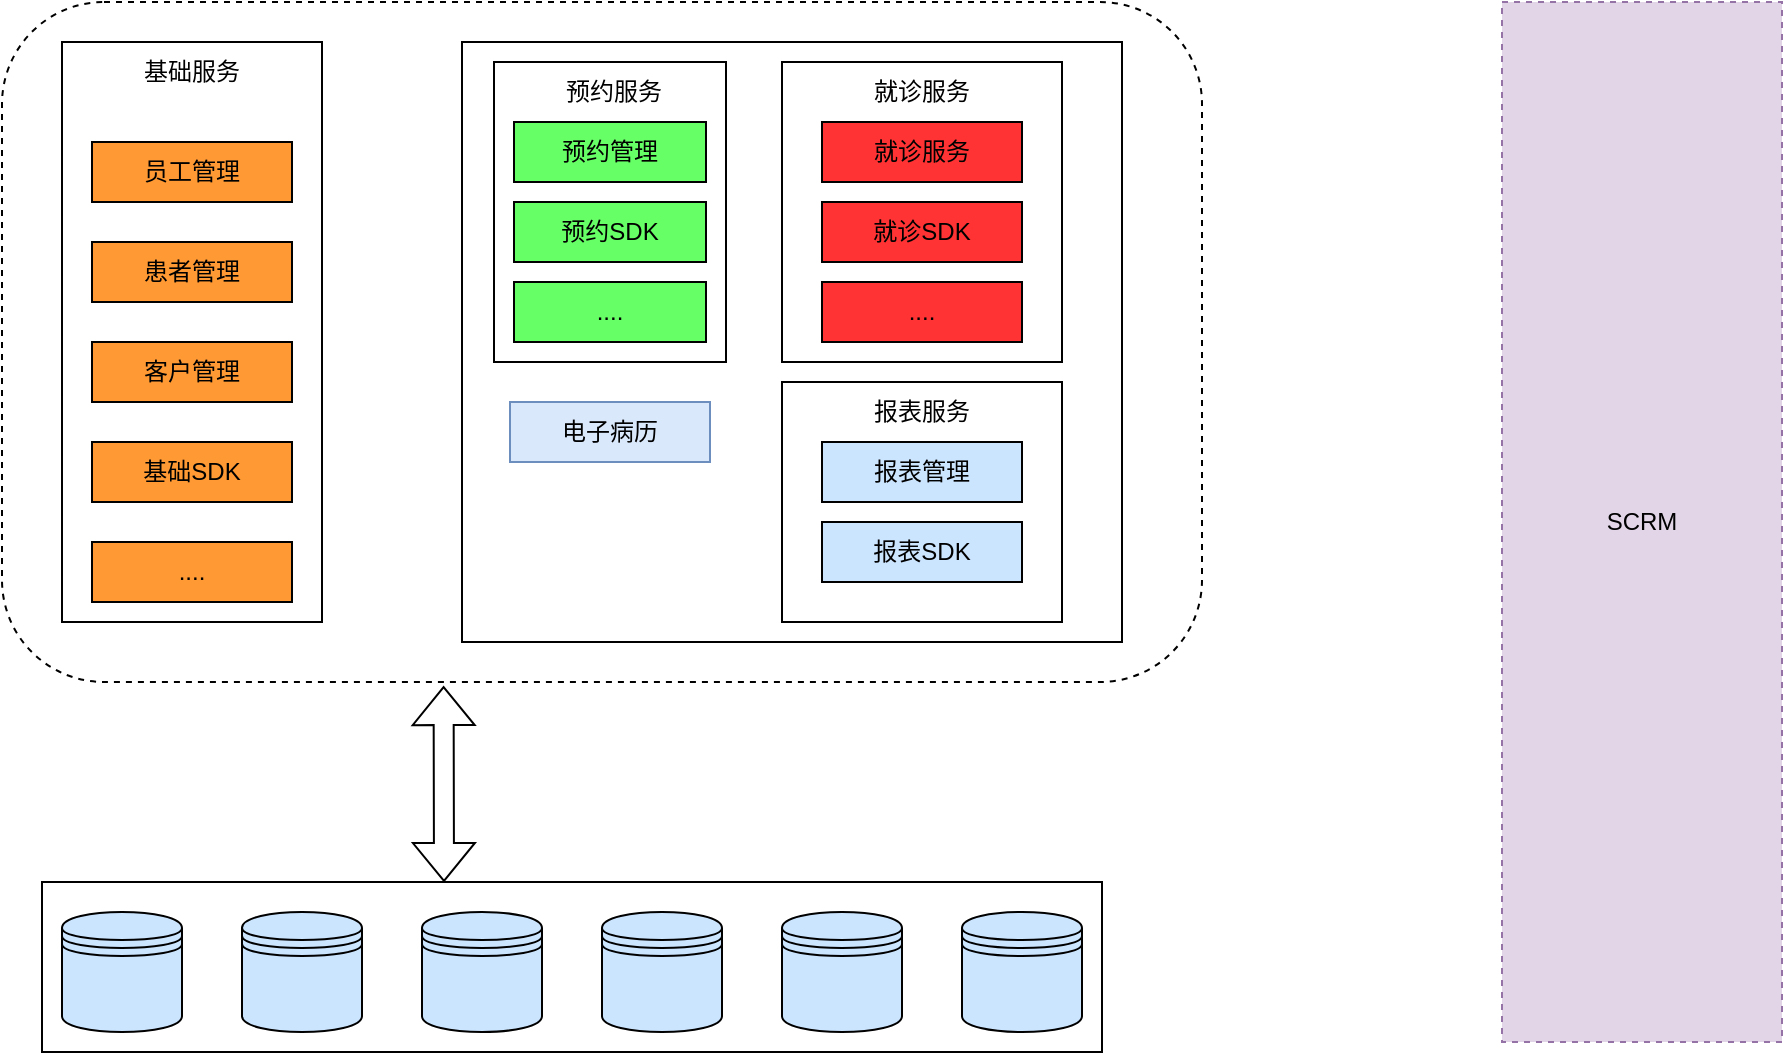 <mxfile version="15.8.3" type="github">
  <diagram id="b4rZfem3DLPub3dzyKSS" name="第 1 页">
    <mxGraphModel dx="1422" dy="772" grid="1" gridSize="10" guides="1" tooltips="1" connect="1" arrows="1" fold="1" page="1" pageScale="1" pageWidth="827" pageHeight="1169" math="0" shadow="0">
      <root>
        <mxCell id="0" />
        <mxCell id="1" parent="0" />
        <mxCell id="OFuD6E3bf-asGs5xN1KW-40" value="" style="rounded=1;whiteSpace=wrap;html=1;fillColor=#FFFFFF;dashed=1;" vertex="1" parent="1">
          <mxGeometry x="120" y="160" width="600" height="340" as="geometry" />
        </mxCell>
        <mxCell id="OFuD6E3bf-asGs5xN1KW-10" value="" style="group" vertex="1" connectable="0" parent="1">
          <mxGeometry x="150" y="180" width="130" height="290" as="geometry" />
        </mxCell>
        <mxCell id="OFuD6E3bf-asGs5xN1KW-6" value="" style="rounded=0;whiteSpace=wrap;html=1;" vertex="1" parent="OFuD6E3bf-asGs5xN1KW-10">
          <mxGeometry width="130" height="290" as="geometry" />
        </mxCell>
        <mxCell id="OFuD6E3bf-asGs5xN1KW-2" value="员工管理" style="rounded=0;whiteSpace=wrap;html=1;fillColor=#FF9933;" vertex="1" parent="OFuD6E3bf-asGs5xN1KW-10">
          <mxGeometry x="15" y="50" width="100" height="30" as="geometry" />
        </mxCell>
        <mxCell id="OFuD6E3bf-asGs5xN1KW-3" value="患者管理" style="rounded=0;whiteSpace=wrap;html=1;fillColor=#FF9933;" vertex="1" parent="OFuD6E3bf-asGs5xN1KW-10">
          <mxGeometry x="15" y="100" width="100" height="30" as="geometry" />
        </mxCell>
        <mxCell id="OFuD6E3bf-asGs5xN1KW-4" value="客户管理" style="rounded=0;whiteSpace=wrap;html=1;fillColor=#FF9933;" vertex="1" parent="OFuD6E3bf-asGs5xN1KW-10">
          <mxGeometry x="15" y="150" width="100" height="30" as="geometry" />
        </mxCell>
        <mxCell id="OFuD6E3bf-asGs5xN1KW-5" value="基础SDK" style="rounded=0;whiteSpace=wrap;html=1;fillColor=#FF9933;" vertex="1" parent="OFuD6E3bf-asGs5xN1KW-10">
          <mxGeometry x="15" y="200" width="100" height="30" as="geometry" />
        </mxCell>
        <mxCell id="OFuD6E3bf-asGs5xN1KW-7" value="...." style="rounded=0;whiteSpace=wrap;html=1;fillColor=#FF9933;" vertex="1" parent="OFuD6E3bf-asGs5xN1KW-10">
          <mxGeometry x="15" y="250" width="100" height="30" as="geometry" />
        </mxCell>
        <mxCell id="OFuD6E3bf-asGs5xN1KW-9" value="基础服务" style="text;html=1;strokeColor=none;fillColor=none;align=center;verticalAlign=middle;whiteSpace=wrap;rounded=0;" vertex="1" parent="OFuD6E3bf-asGs5xN1KW-10">
          <mxGeometry x="35" width="60" height="30" as="geometry" />
        </mxCell>
        <mxCell id="OFuD6E3bf-asGs5xN1KW-31" value="" style="group" vertex="1" connectable="0" parent="1">
          <mxGeometry x="350" y="180" width="330" height="300" as="geometry" />
        </mxCell>
        <mxCell id="OFuD6E3bf-asGs5xN1KW-11" value="" style="rounded=0;whiteSpace=wrap;html=1;fillColor=#FFFFFF;" vertex="1" parent="OFuD6E3bf-asGs5xN1KW-31">
          <mxGeometry width="330" height="300" as="geometry" />
        </mxCell>
        <mxCell id="OFuD6E3bf-asGs5xN1KW-17" value="" style="group" vertex="1" connectable="0" parent="OFuD6E3bf-asGs5xN1KW-31">
          <mxGeometry x="16" y="10" width="116" height="150" as="geometry" />
        </mxCell>
        <mxCell id="OFuD6E3bf-asGs5xN1KW-12" value="" style="rounded=0;whiteSpace=wrap;html=1;fillColor=#FFFFFF;" vertex="1" parent="OFuD6E3bf-asGs5xN1KW-17">
          <mxGeometry width="116" height="150" as="geometry" />
        </mxCell>
        <mxCell id="OFuD6E3bf-asGs5xN1KW-13" value="预约管理" style="rounded=0;whiteSpace=wrap;html=1;fillColor=#66FF66;" vertex="1" parent="OFuD6E3bf-asGs5xN1KW-17">
          <mxGeometry x="10" y="30" width="96" height="30" as="geometry" />
        </mxCell>
        <mxCell id="OFuD6E3bf-asGs5xN1KW-14" value="预约SDK" style="rounded=0;whiteSpace=wrap;html=1;fillColor=#66FF66;" vertex="1" parent="OFuD6E3bf-asGs5xN1KW-17">
          <mxGeometry x="10" y="70" width="96" height="30" as="geometry" />
        </mxCell>
        <mxCell id="OFuD6E3bf-asGs5xN1KW-15" value="...." style="rounded=0;whiteSpace=wrap;html=1;fillColor=#66FF66;" vertex="1" parent="OFuD6E3bf-asGs5xN1KW-17">
          <mxGeometry x="10" y="110" width="96" height="30" as="geometry" />
        </mxCell>
        <mxCell id="OFuD6E3bf-asGs5xN1KW-16" value="预约服务" style="text;html=1;strokeColor=none;fillColor=none;align=center;verticalAlign=middle;whiteSpace=wrap;rounded=0;" vertex="1" parent="OFuD6E3bf-asGs5xN1KW-17">
          <mxGeometry x="30" width="60" height="30" as="geometry" />
        </mxCell>
        <mxCell id="OFuD6E3bf-asGs5xN1KW-23" value="" style="group" vertex="1" connectable="0" parent="OFuD6E3bf-asGs5xN1KW-31">
          <mxGeometry x="160" y="10" width="140" height="150" as="geometry" />
        </mxCell>
        <mxCell id="OFuD6E3bf-asGs5xN1KW-18" value="" style="rounded=0;whiteSpace=wrap;html=1;fillColor=#FFFFFF;" vertex="1" parent="OFuD6E3bf-asGs5xN1KW-23">
          <mxGeometry width="140" height="150" as="geometry" />
        </mxCell>
        <mxCell id="OFuD6E3bf-asGs5xN1KW-19" value="就诊服务" style="text;html=1;strokeColor=none;fillColor=none;align=center;verticalAlign=middle;whiteSpace=wrap;rounded=0;" vertex="1" parent="OFuD6E3bf-asGs5xN1KW-23">
          <mxGeometry x="40" width="60" height="30" as="geometry" />
        </mxCell>
        <mxCell id="OFuD6E3bf-asGs5xN1KW-20" value="就诊服务" style="rounded=0;whiteSpace=wrap;html=1;fillColor=#FF3333;" vertex="1" parent="OFuD6E3bf-asGs5xN1KW-23">
          <mxGeometry x="20" y="30" width="100" height="30" as="geometry" />
        </mxCell>
        <mxCell id="OFuD6E3bf-asGs5xN1KW-21" value="就诊SDK" style="rounded=0;whiteSpace=wrap;html=1;fillColor=#FF3333;" vertex="1" parent="OFuD6E3bf-asGs5xN1KW-23">
          <mxGeometry x="20" y="70" width="100" height="30" as="geometry" />
        </mxCell>
        <mxCell id="OFuD6E3bf-asGs5xN1KW-22" value="...." style="rounded=0;whiteSpace=wrap;html=1;fillColor=#FF3333;" vertex="1" parent="OFuD6E3bf-asGs5xN1KW-23">
          <mxGeometry x="20" y="110" width="100" height="30" as="geometry" />
        </mxCell>
        <mxCell id="OFuD6E3bf-asGs5xN1KW-25" value="电子病历" style="rounded=0;whiteSpace=wrap;html=1;fillColor=#dae8fc;strokeColor=#6c8ebf;" vertex="1" parent="OFuD6E3bf-asGs5xN1KW-31">
          <mxGeometry x="24" y="180" width="100" height="30" as="geometry" />
        </mxCell>
        <mxCell id="OFuD6E3bf-asGs5xN1KW-30" value="" style="group" vertex="1" connectable="0" parent="OFuD6E3bf-asGs5xN1KW-31">
          <mxGeometry x="160" y="170" width="140" height="120" as="geometry" />
        </mxCell>
        <mxCell id="OFuD6E3bf-asGs5xN1KW-26" value="" style="rounded=0;whiteSpace=wrap;html=1;fillColor=#FFFFFF;" vertex="1" parent="OFuD6E3bf-asGs5xN1KW-30">
          <mxGeometry width="140" height="120" as="geometry" />
        </mxCell>
        <mxCell id="OFuD6E3bf-asGs5xN1KW-27" value="报表服务" style="text;html=1;strokeColor=none;fillColor=none;align=center;verticalAlign=middle;whiteSpace=wrap;rounded=0;" vertex="1" parent="OFuD6E3bf-asGs5xN1KW-30">
          <mxGeometry x="40" width="60" height="30" as="geometry" />
        </mxCell>
        <mxCell id="OFuD6E3bf-asGs5xN1KW-28" value="报表管理" style="rounded=0;whiteSpace=wrap;html=1;fillColor=#CCE5FF;" vertex="1" parent="OFuD6E3bf-asGs5xN1KW-30">
          <mxGeometry x="20" y="30" width="100" height="30" as="geometry" />
        </mxCell>
        <mxCell id="OFuD6E3bf-asGs5xN1KW-29" value="报表SDK" style="rounded=0;whiteSpace=wrap;html=1;fillColor=#CCE5FF;" vertex="1" parent="OFuD6E3bf-asGs5xN1KW-30">
          <mxGeometry x="20" y="70" width="100" height="30" as="geometry" />
        </mxCell>
        <mxCell id="OFuD6E3bf-asGs5xN1KW-39" value="" style="group" vertex="1" connectable="0" parent="1">
          <mxGeometry x="140" y="600" width="530" height="85" as="geometry" />
        </mxCell>
        <mxCell id="OFuD6E3bf-asGs5xN1KW-38" value="" style="rounded=0;whiteSpace=wrap;html=1;fillColor=#FFFFFF;" vertex="1" parent="OFuD6E3bf-asGs5xN1KW-39">
          <mxGeometry width="530" height="85" as="geometry" />
        </mxCell>
        <mxCell id="OFuD6E3bf-asGs5xN1KW-32" value="" style="shape=datastore;whiteSpace=wrap;html=1;fillColor=#CCE5FF;" vertex="1" parent="OFuD6E3bf-asGs5xN1KW-39">
          <mxGeometry x="10" y="15" width="60" height="60" as="geometry" />
        </mxCell>
        <mxCell id="OFuD6E3bf-asGs5xN1KW-33" value="" style="shape=datastore;whiteSpace=wrap;html=1;fillColor=#CCE5FF;" vertex="1" parent="OFuD6E3bf-asGs5xN1KW-39">
          <mxGeometry x="460" y="15" width="60" height="60" as="geometry" />
        </mxCell>
        <mxCell id="OFuD6E3bf-asGs5xN1KW-34" value="" style="shape=datastore;whiteSpace=wrap;html=1;fillColor=#CCE5FF;" vertex="1" parent="OFuD6E3bf-asGs5xN1KW-39">
          <mxGeometry x="100" y="15" width="60" height="60" as="geometry" />
        </mxCell>
        <mxCell id="OFuD6E3bf-asGs5xN1KW-35" value="" style="shape=datastore;whiteSpace=wrap;html=1;fillColor=#CCE5FF;" vertex="1" parent="OFuD6E3bf-asGs5xN1KW-39">
          <mxGeometry x="190" y="15" width="60" height="60" as="geometry" />
        </mxCell>
        <mxCell id="OFuD6E3bf-asGs5xN1KW-36" value="" style="shape=datastore;whiteSpace=wrap;html=1;fillColor=#CCE5FF;" vertex="1" parent="OFuD6E3bf-asGs5xN1KW-39">
          <mxGeometry x="280" y="15" width="60" height="60" as="geometry" />
        </mxCell>
        <mxCell id="OFuD6E3bf-asGs5xN1KW-37" value="" style="shape=datastore;whiteSpace=wrap;html=1;fillColor=#CCE5FF;" vertex="1" parent="OFuD6E3bf-asGs5xN1KW-39">
          <mxGeometry x="370" y="15" width="60" height="60" as="geometry" />
        </mxCell>
        <mxCell id="OFuD6E3bf-asGs5xN1KW-41" value="" style="shape=flexArrow;endArrow=classic;startArrow=classic;html=1;rounded=0;entryX=0.368;entryY=1.006;entryDx=0;entryDy=0;entryPerimeter=0;" edge="1" parent="1" target="OFuD6E3bf-asGs5xN1KW-40">
          <mxGeometry width="100" height="100" relative="1" as="geometry">
            <mxPoint x="341" y="600" as="sourcePoint" />
            <mxPoint x="440" y="510" as="targetPoint" />
          </mxGeometry>
        </mxCell>
        <mxCell id="OFuD6E3bf-asGs5xN1KW-42" value="SCRM" style="rounded=0;whiteSpace=wrap;html=1;dashed=1;fillColor=#e1d5e7;strokeColor=#9673a6;" vertex="1" parent="1">
          <mxGeometry x="870" y="160" width="140" height="520" as="geometry" />
        </mxCell>
      </root>
    </mxGraphModel>
  </diagram>
</mxfile>
